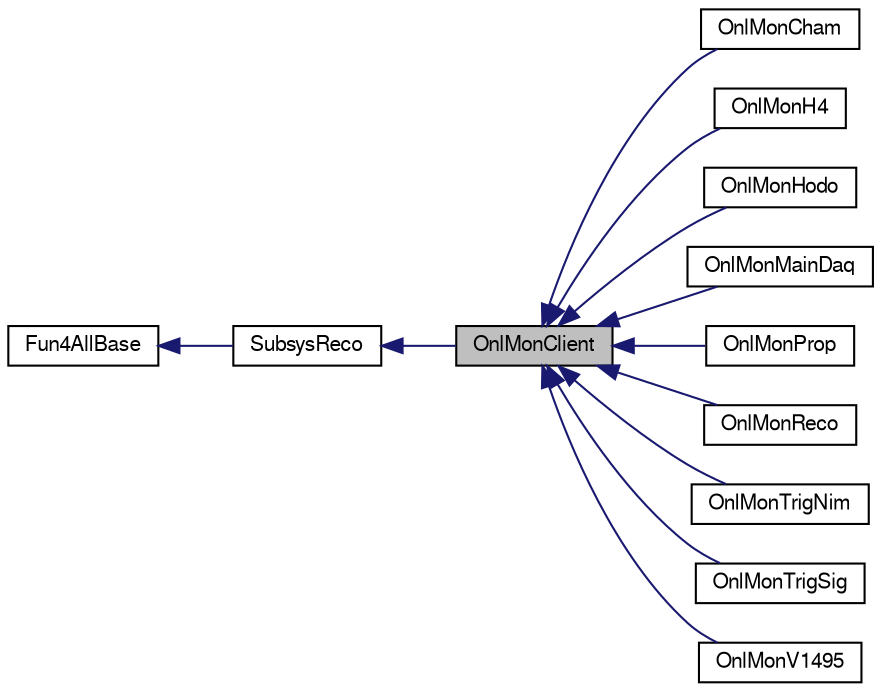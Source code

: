 digraph "OnlMonClient"
{
  bgcolor="transparent";
  edge [fontname="FreeSans",fontsize="10",labelfontname="FreeSans",labelfontsize="10"];
  node [fontname="FreeSans",fontsize="10",shape=record];
  rankdir="LR";
  Node1 [label="OnlMonClient",height=0.2,width=0.4,color="black", fillcolor="grey75", style="filled" fontcolor="black"];
  Node2 -> Node1 [dir="back",color="midnightblue",fontsize="10",style="solid",fontname="FreeSans"];
  Node2 [label="SubsysReco",height=0.2,width=0.4,color="black",URL="$d0/d32/classSubsysReco.html"];
  Node3 -> Node2 [dir="back",color="midnightblue",fontsize="10",style="solid",fontname="FreeSans"];
  Node3 [label="Fun4AllBase",height=0.2,width=0.4,color="black",URL="$d5/dec/classFun4AllBase.html"];
  Node1 -> Node4 [dir="back",color="midnightblue",fontsize="10",style="solid",fontname="FreeSans"];
  Node4 [label="OnlMonCham",height=0.2,width=0.4,color="black",URL="$db/d15/classOnlMonCham.html"];
  Node1 -> Node5 [dir="back",color="midnightblue",fontsize="10",style="solid",fontname="FreeSans"];
  Node5 [label="OnlMonH4",height=0.2,width=0.4,color="black",URL="$d2/d02/classOnlMonH4.html"];
  Node1 -> Node6 [dir="back",color="midnightblue",fontsize="10",style="solid",fontname="FreeSans"];
  Node6 [label="OnlMonHodo",height=0.2,width=0.4,color="black",URL="$d8/dc8/classOnlMonHodo.html"];
  Node1 -> Node7 [dir="back",color="midnightblue",fontsize="10",style="solid",fontname="FreeSans"];
  Node7 [label="OnlMonMainDaq",height=0.2,width=0.4,color="black",URL="$d8/d69/classOnlMonMainDaq.html",tooltip="OnlMonMainDaq. "];
  Node1 -> Node8 [dir="back",color="midnightblue",fontsize="10",style="solid",fontname="FreeSans"];
  Node8 [label="OnlMonProp",height=0.2,width=0.4,color="black",URL="$d7/dac/classOnlMonProp.html"];
  Node1 -> Node9 [dir="back",color="midnightblue",fontsize="10",style="solid",fontname="FreeSans"];
  Node9 [label="OnlMonReco",height=0.2,width=0.4,color="black",URL="$df/d73/classOnlMonReco.html"];
  Node1 -> Node10 [dir="back",color="midnightblue",fontsize="10",style="solid",fontname="FreeSans"];
  Node10 [label="OnlMonTrigNim",height=0.2,width=0.4,color="black",URL="$d2/d9d/classOnlMonTrigNim.html"];
  Node1 -> Node11 [dir="back",color="midnightblue",fontsize="10",style="solid",fontname="FreeSans"];
  Node11 [label="OnlMonTrigSig",height=0.2,width=0.4,color="black",URL="$dc/dae/classOnlMonTrigSig.html"];
  Node1 -> Node12 [dir="back",color="midnightblue",fontsize="10",style="solid",fontname="FreeSans"];
  Node12 [label="OnlMonV1495",height=0.2,width=0.4,color="black",URL="$d6/d41/classOnlMonV1495.html"];
}
